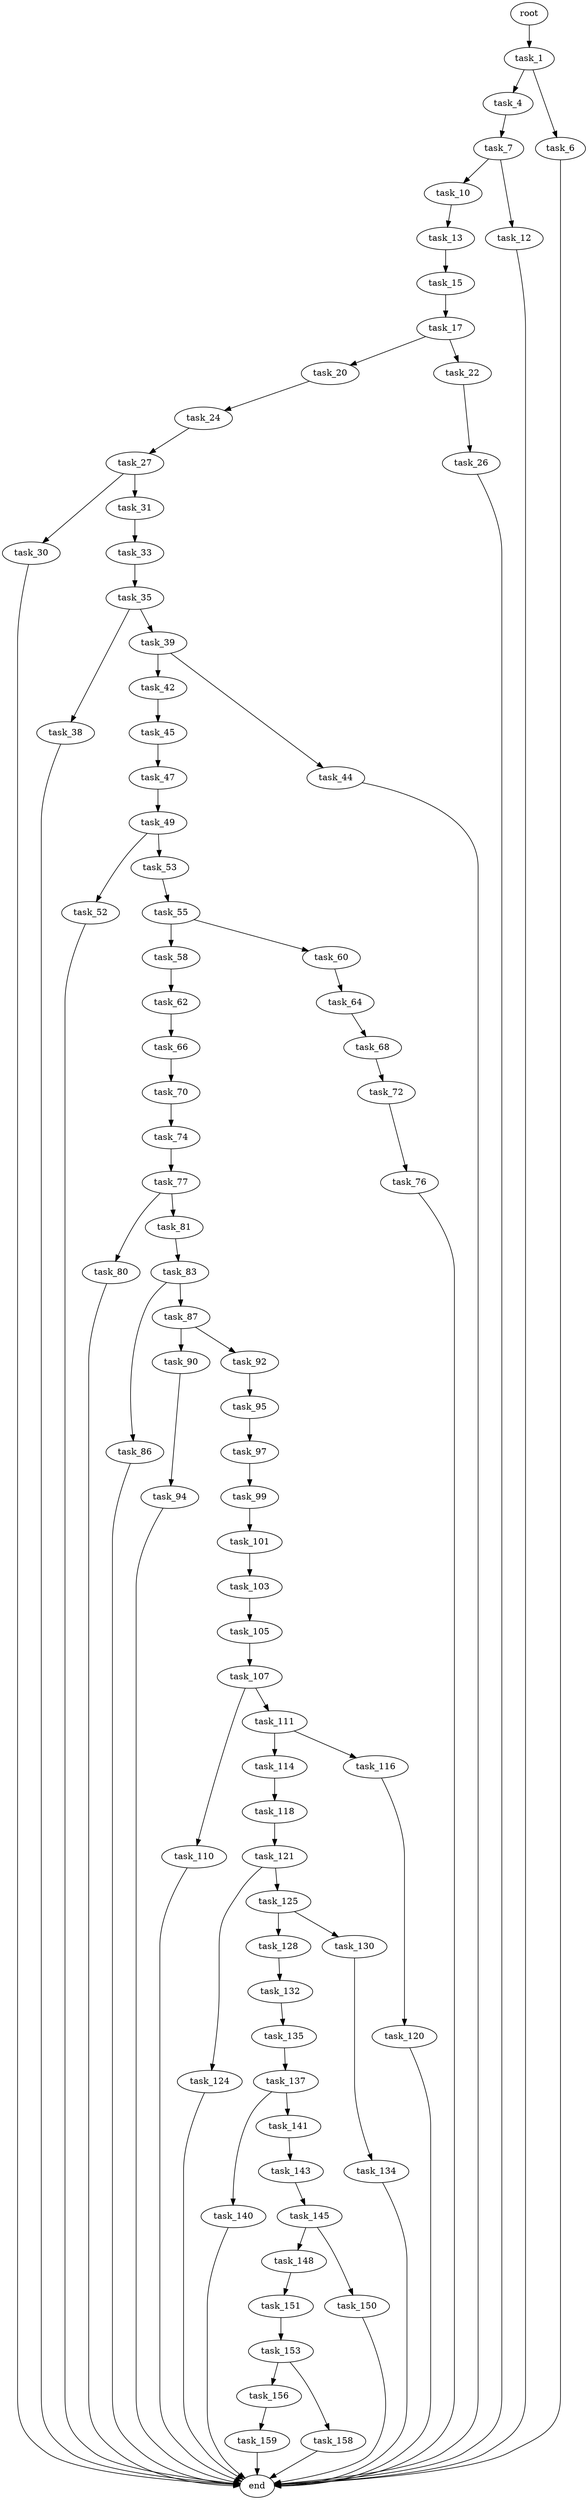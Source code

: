 digraph G {
  root [size="0.000000"];
  task_1 [size="782757789696.000000"];
  task_4 [size="280437919695.000000"];
  task_6 [size="1202828128.000000"];
  task_7 [size="231928233984.000000"];
  end [size="0.000000"];
  task_10 [size="4881055522.000000"];
  task_12 [size="10560659087.000000"];
  task_13 [size="353232020055.000000"];
  task_15 [size="68719476736.000000"];
  task_17 [size="134237032124.000000"];
  task_20 [size="222937826474.000000"];
  task_22 [size="8589934592.000000"];
  task_24 [size="20649901000.000000"];
  task_26 [size="42846893114.000000"];
  task_27 [size="231928233984.000000"];
  task_30 [size="6560096377.000000"];
  task_31 [size="9970327051.000000"];
  task_33 [size="175963113084.000000"];
  task_35 [size="5922469770.000000"];
  task_38 [size="782757789696.000000"];
  task_39 [size="6787186898.000000"];
  task_42 [size="150738581147.000000"];
  task_44 [size="368293445632.000000"];
  task_45 [size="549755813888.000000"];
  task_47 [size="368293445632.000000"];
  task_49 [size="559814782870.000000"];
  task_52 [size="5389652554.000000"];
  task_53 [size="23734248172.000000"];
  task_55 [size="49395173460.000000"];
  task_58 [size="47903615784.000000"];
  task_60 [size="134217728000.000000"];
  task_62 [size="8589934592.000000"];
  task_64 [size="3081781063.000000"];
  task_66 [size="2611293614.000000"];
  task_68 [size="53368278016.000000"];
  task_70 [size="68719476736.000000"];
  task_72 [size="297846896847.000000"];
  task_74 [size="231928233984.000000"];
  task_76 [size="205630296756.000000"];
  task_77 [size="24598973654.000000"];
  task_80 [size="68719476736.000000"];
  task_81 [size="12612244673.000000"];
  task_83 [size="231928233984.000000"];
  task_86 [size="1520567545.000000"];
  task_87 [size="42686427794.000000"];
  task_90 [size="6734397344.000000"];
  task_92 [size="1660226677.000000"];
  task_94 [size="546261666451.000000"];
  task_95 [size="346528352416.000000"];
  task_97 [size="782757789696.000000"];
  task_99 [size="7334323966.000000"];
  task_101 [size="782757789696.000000"];
  task_103 [size="641888942833.000000"];
  task_105 [size="1738379879.000000"];
  task_107 [size="295332178286.000000"];
  task_110 [size="1938072206.000000"];
  task_111 [size="80690749632.000000"];
  task_114 [size="4138017216.000000"];
  task_116 [size="556889882010.000000"];
  task_118 [size="1073741824000.000000"];
  task_120 [size="81717994595.000000"];
  task_121 [size="134217728000.000000"];
  task_124 [size="134217728000.000000"];
  task_125 [size="35023615250.000000"];
  task_128 [size="41887756859.000000"];
  task_130 [size="7870604560.000000"];
  task_132 [size="134217728000.000000"];
  task_134 [size="804825861035.000000"];
  task_135 [size="329245783045.000000"];
  task_137 [size="6443331653.000000"];
  task_140 [size="133176873553.000000"];
  task_141 [size="9986598965.000000"];
  task_143 [size="247542918881.000000"];
  task_145 [size="7139893941.000000"];
  task_148 [size="68719476736.000000"];
  task_150 [size="97038068676.000000"];
  task_151 [size="1073741824000.000000"];
  task_153 [size="919145399850.000000"];
  task_156 [size="28991029248.000000"];
  task_158 [size="163620172572.000000"];
  task_159 [size="48084360631.000000"];

  root -> task_1 [size="1.000000"];
  task_1 -> task_4 [size="679477248.000000"];
  task_1 -> task_6 [size="679477248.000000"];
  task_4 -> task_7 [size="838860800.000000"];
  task_6 -> end [size="1.000000"];
  task_7 -> task_10 [size="301989888.000000"];
  task_7 -> task_12 [size="301989888.000000"];
  task_10 -> task_13 [size="411041792.000000"];
  task_12 -> end [size="1.000000"];
  task_13 -> task_15 [size="411041792.000000"];
  task_15 -> task_17 [size="134217728.000000"];
  task_17 -> task_20 [size="536870912.000000"];
  task_17 -> task_22 [size="536870912.000000"];
  task_20 -> task_24 [size="838860800.000000"];
  task_22 -> task_26 [size="33554432.000000"];
  task_24 -> task_27 [size="838860800.000000"];
  task_26 -> end [size="1.000000"];
  task_27 -> task_30 [size="301989888.000000"];
  task_27 -> task_31 [size="301989888.000000"];
  task_30 -> end [size="1.000000"];
  task_31 -> task_33 [size="301989888.000000"];
  task_33 -> task_35 [size="301989888.000000"];
  task_35 -> task_38 [size="33554432.000000"];
  task_35 -> task_39 [size="33554432.000000"];
  task_38 -> end [size="1.000000"];
  task_39 -> task_42 [size="209715200.000000"];
  task_39 -> task_44 [size="209715200.000000"];
  task_42 -> task_45 [size="301989888.000000"];
  task_44 -> end [size="1.000000"];
  task_45 -> task_47 [size="536870912.000000"];
  task_47 -> task_49 [size="411041792.000000"];
  task_49 -> task_52 [size="838860800.000000"];
  task_49 -> task_53 [size="838860800.000000"];
  task_52 -> end [size="1.000000"];
  task_53 -> task_55 [size="75497472.000000"];
  task_55 -> task_58 [size="134217728.000000"];
  task_55 -> task_60 [size="134217728.000000"];
  task_58 -> task_62 [size="134217728.000000"];
  task_60 -> task_64 [size="209715200.000000"];
  task_62 -> task_66 [size="33554432.000000"];
  task_64 -> task_68 [size="75497472.000000"];
  task_66 -> task_70 [size="75497472.000000"];
  task_68 -> task_72 [size="838860800.000000"];
  task_70 -> task_74 [size="134217728.000000"];
  task_72 -> task_76 [size="838860800.000000"];
  task_74 -> task_77 [size="301989888.000000"];
  task_76 -> end [size="1.000000"];
  task_77 -> task_80 [size="75497472.000000"];
  task_77 -> task_81 [size="75497472.000000"];
  task_80 -> end [size="1.000000"];
  task_81 -> task_83 [size="411041792.000000"];
  task_83 -> task_86 [size="301989888.000000"];
  task_83 -> task_87 [size="301989888.000000"];
  task_86 -> end [size="1.000000"];
  task_87 -> task_90 [size="838860800.000000"];
  task_87 -> task_92 [size="838860800.000000"];
  task_90 -> task_94 [size="838860800.000000"];
  task_92 -> task_95 [size="33554432.000000"];
  task_94 -> end [size="1.000000"];
  task_95 -> task_97 [size="411041792.000000"];
  task_97 -> task_99 [size="679477248.000000"];
  task_99 -> task_101 [size="536870912.000000"];
  task_101 -> task_103 [size="679477248.000000"];
  task_103 -> task_105 [size="411041792.000000"];
  task_105 -> task_107 [size="33554432.000000"];
  task_107 -> task_110 [size="301989888.000000"];
  task_107 -> task_111 [size="301989888.000000"];
  task_110 -> end [size="1.000000"];
  task_111 -> task_114 [size="134217728.000000"];
  task_111 -> task_116 [size="134217728.000000"];
  task_114 -> task_118 [size="75497472.000000"];
  task_116 -> task_120 [size="679477248.000000"];
  task_118 -> task_121 [size="838860800.000000"];
  task_120 -> end [size="1.000000"];
  task_121 -> task_124 [size="209715200.000000"];
  task_121 -> task_125 [size="209715200.000000"];
  task_124 -> end [size="1.000000"];
  task_125 -> task_128 [size="838860800.000000"];
  task_125 -> task_130 [size="838860800.000000"];
  task_128 -> task_132 [size="33554432.000000"];
  task_130 -> task_134 [size="679477248.000000"];
  task_132 -> task_135 [size="209715200.000000"];
  task_134 -> end [size="1.000000"];
  task_135 -> task_137 [size="411041792.000000"];
  task_137 -> task_140 [size="411041792.000000"];
  task_137 -> task_141 [size="411041792.000000"];
  task_140 -> end [size="1.000000"];
  task_141 -> task_143 [size="679477248.000000"];
  task_143 -> task_145 [size="209715200.000000"];
  task_145 -> task_148 [size="209715200.000000"];
  task_145 -> task_150 [size="209715200.000000"];
  task_148 -> task_151 [size="134217728.000000"];
  task_150 -> end [size="1.000000"];
  task_151 -> task_153 [size="838860800.000000"];
  task_153 -> task_156 [size="679477248.000000"];
  task_153 -> task_158 [size="679477248.000000"];
  task_156 -> task_159 [size="75497472.000000"];
  task_158 -> end [size="1.000000"];
  task_159 -> end [size="1.000000"];
}
